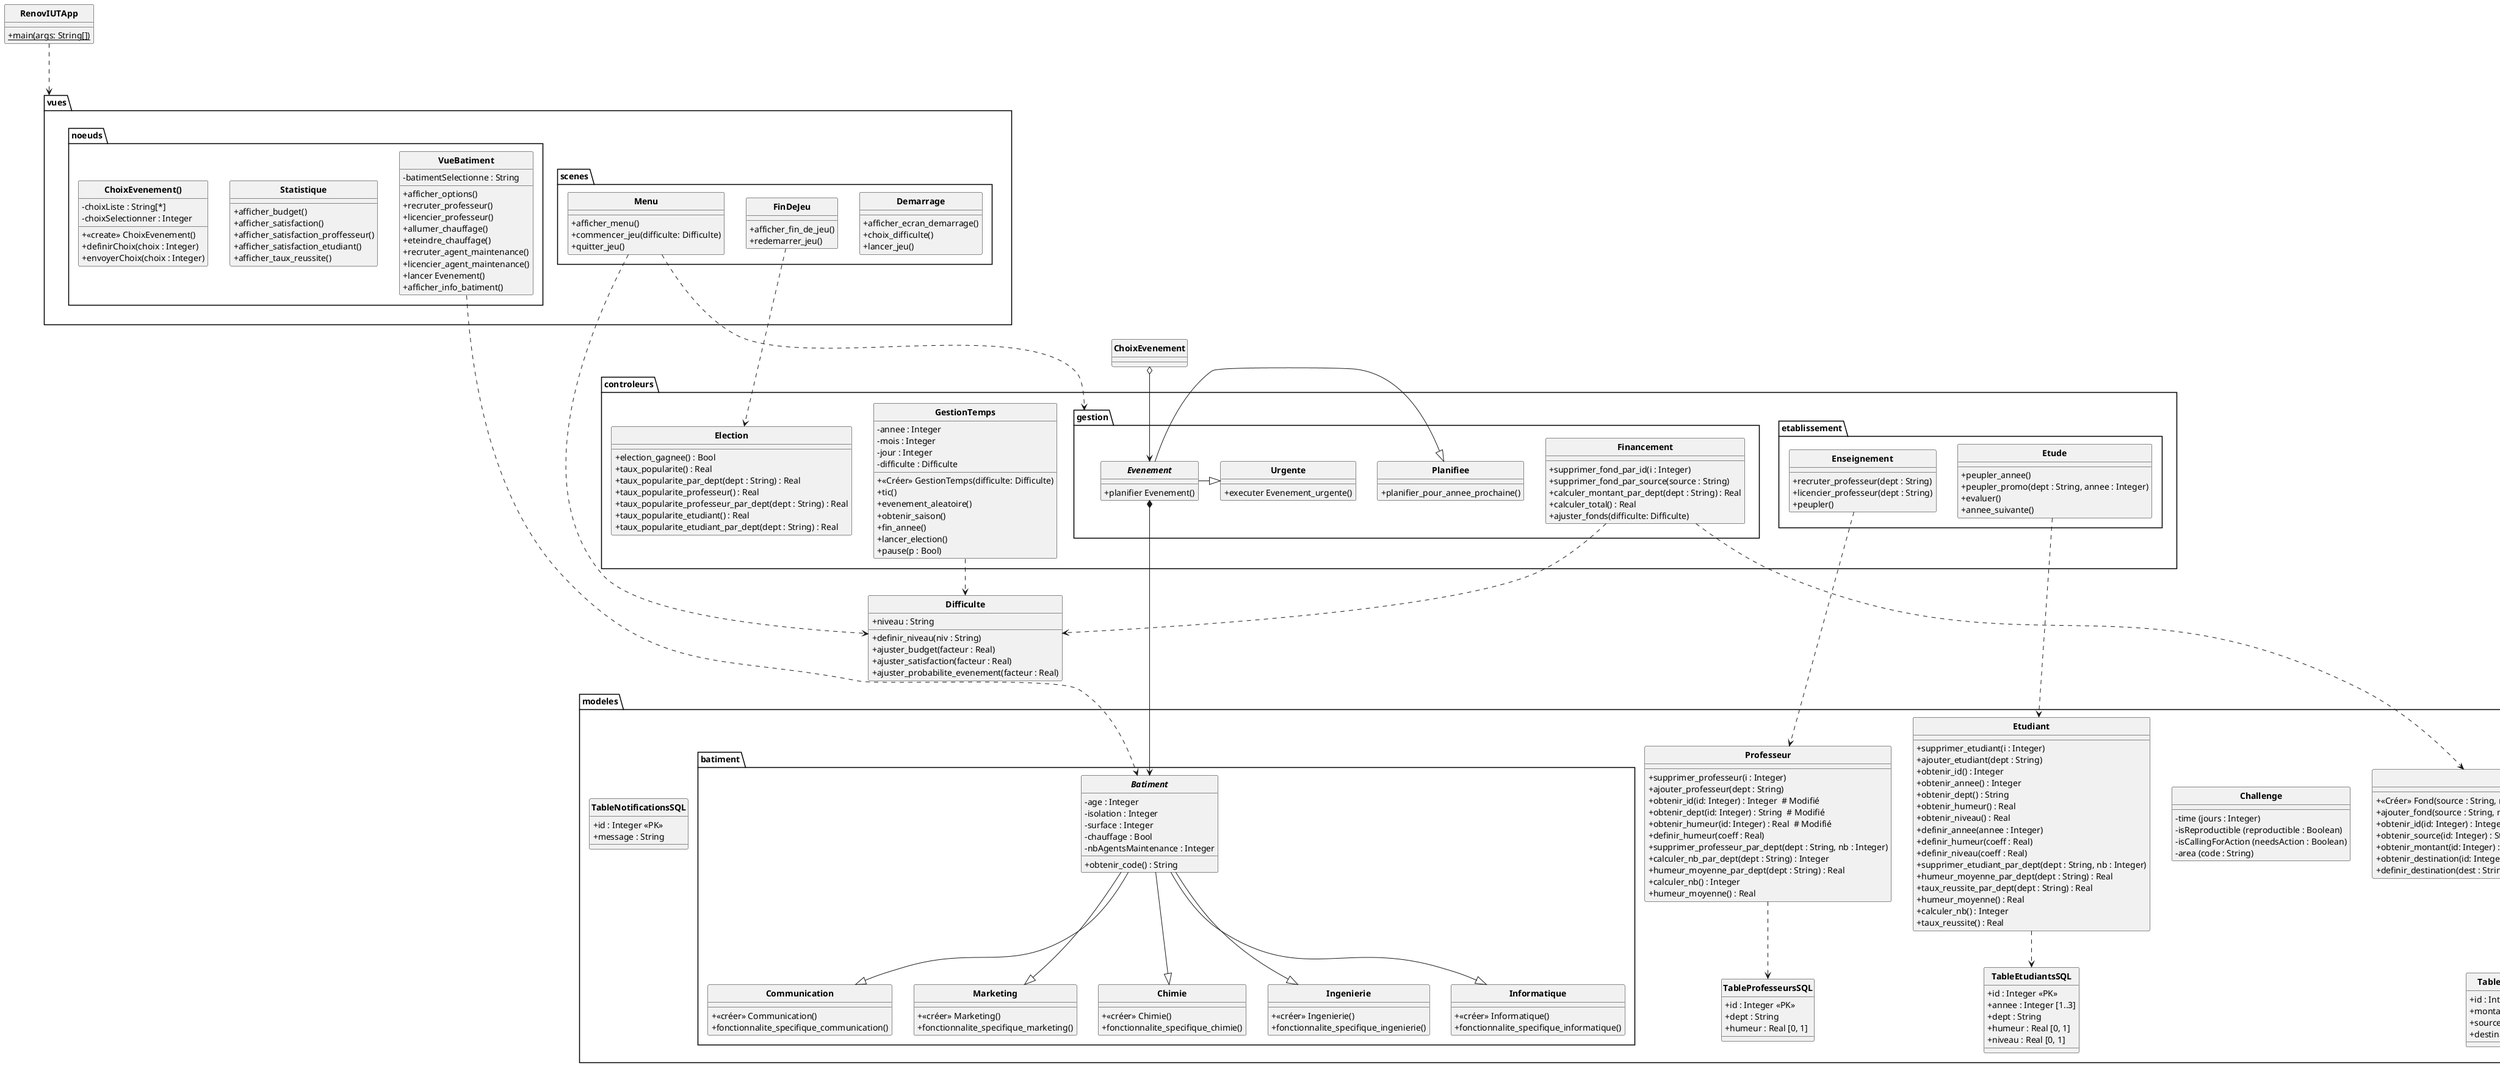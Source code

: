 @startuml RenovIUTApp

skinparam style strictuml
skinparam classAttributeIconSize 0
skinparam classFontStyle Bold
hide enum methods

class RenovIUTApp 
{
    + {static} main(args: String[])
}

package vues 
{
    package noeuds 
    {
        class VueBatiment 
        {
            - batimentSelectionne : String
            + afficher_options()
            + recruter_professeur()
            + licencier_professeur()
            + allumer_chauffage()
            + eteindre_chauffage()
            + recruter_agent_maintenance()
            + licencier_agent_maintenance()
            + lancer Evenement()
            + afficher_info_batiment()
        }

        class Statistique
        {
            + afficher_budget()
            + afficher_satisfaction()
            + afficher_satisfaction_proffesseur()
            + afficher_satisfaction_etudiant()
            + afficher_taux_reussite()
        }

        class ChoixEvenement()
        {
            - choixListe : String[*]
            - choixSelectionner : Integer
            + <<create>> ChoixEvenement()
            + definirChoix(choix : Integer)
            + envoyerChoix(choix : Integer)
            
        }
    }

    package scenes 
    {
        class Demarrage 
        {
            + afficher_ecran_demarrage()
            + choix_difficulte()
            + lancer_jeu()
        }

        class Menu 
        {
            + afficher_menu()
            + commencer_jeu(difficulte: Difficulte)
            + quitter_jeu()
        }

        class FinDeJeu 
        {
            + afficher_fin_de_jeu()
            + redemarrer_jeu()
        }
    }
}

package controleurs 
{
    class GestionTemps 
    {
        - annee : Integer
        - mois : Integer
        - jour : Integer
        - difficulte : Difficulte
        + <<Créer>> GestionTemps(difficulte: Difficulte)
        + tic()
        + evenement_aleatoire()
        + obtenir_saison()
        + fin_annee()
        + lancer_election()
        + pause(p : Bool)
    }

    package etablissement 
    {
        class Enseignement 
        {
            + recruter_professeur(dept : String)
            + licencier_professeur(dept : String)
            + peupler()
        }

        class Etude 
        {
            + peupler_annee()
            + peupler_promo(dept : String, annee : Integer)
            + evaluer()
            + annee_suivante()
        }
    }

    package gestion 
    {
        class Financement 
        {
            + supprimer_fond_par_id(i : Integer)
            + supprimer_fond_par_source(source : String)
            + calculer_montant_par_dept(dept : String) : Real
            + calculer_total() : Real
            + ajuster_fonds(difficulte: Difficulte)
        }

        abstract class Evenement 
        {

            + planifier Evenement()
        }

        class Planifiee 
        {
            + planifier_pour_annee_prochaine()
        }

        class Urgente 
        {
            + executer Evenement_urgente()
        }
    }

    class Election 
    {
        + election_gagnee() : Bool
        + taux_popularite() : Real
        + taux_popularite_par_dept(dept : String) : Real
        + taux_popularite_professeur() : Real
        + taux_popularite_professeur_par_dept(dept : String) : Real
        + taux_popularite_etudiant() : Real
        + taux_popularite_etudiant_par_dept(dept : String) : Real
    }
}

package modeles 
{
    class Challenge {
      - time (jours : Integer)
      - isReproductible (reproductible : Boolean)
      - isCallingForAction (needsAction : Boolean)
      - area (code : String)
    }

    package batiment 
    {
        abstract class Batiment 
        {
            - age : Integer
            - isolation : Integer
            - surface : Integer
            - chauffage : Bool
            - nbAgentsMaintenance : Integer
            + obtenir_code() : String
        }

        class Informatique 
        {
            + <<créer>> Informatique()
            + fonctionnalite_specifique_informatique()
        }

        class Communication 
        {
            + <<créer>> Communication()
            + fonctionnalite_specifique_communication()
        }

        class Marketing 
        {
            + <<créer>> Marketing()
            + fonctionnalite_specifique_marketing()
        }

        class Chimie 
        {
            + <<créer>> Chimie()
            + fonctionnalite_specifique_chimie()
        }

        class Ingenierie 
        {
            + <<créer>> Ingenierie()
            + fonctionnalite_specifique_ingenierie()
        }
    }

    class Etudiant 
    {
        + supprimer_etudiant(i : Integer)
        + ajouter_etudiant(dept : String)
        + obtenir_id() : Integer
        + obtenir_annee() : Integer
        + obtenir_dept() : String
        + obtenir_humeur() : Real
        + obtenir_niveau() : Real
        + definir_annee(annee : Integer)
        + definir_humeur(coeff : Real)
        + definir_niveau(coeff : Real)
        + supprimer_etudiant_par_dept(dept : String, nb : Integer)
        + humeur_moyenne_par_dept(dept : String) : Real
        + taux_reussite_par_dept(dept : String) : Real
        + humeur_moyenne() : Real
        + calculer_nb() : Integer
        + taux_reussite() : Real
    }

    class Professeur 
    {
        + supprimer_professeur(i : Integer)
        + ajouter_professeur(dept : String)
        + obtenir_id(id: Integer) : Integer  # Modifié
        + obtenir_dept(id: Integer) : String  # Modifié
        + obtenir_humeur(id: Integer) : Real  # Modifié
        + definir_humeur(coeff : Real)
        + supprimer_professeur_par_dept(dept : String, nb : Integer)
        + calculer_nb_par_dept(dept : String) : Integer
        + humeur_moyenne_par_dept(dept : String) : Real
        + calculer_nb() : Integer
        + humeur_moyenne() : Real
    }

    class Fond 
    {
        + <<Créer>> Fond(source : String, montant : Real, destination : String?)
        + ajouter_fond(source : String, montant : Real, destination : String?)
        + obtenir_id(id: Integer) : Integer  # Modifié
        + obtenir_source(id: Integer) : String  # Modifié
        + obtenir_montant(id: Integer) : Real  # Modifié
        + obtenir_destination(id: Integer) : String  # Modifié
        + definir_destination(dest : String)
    }

    class TableEtudiantsSQL 
    {
        + id : Integer <<PK>>
        + annee : Integer [1..3]
        + dept : String
        + humeur : Real [0, 1]
        + niveau : Real [0, 1]
    }

    class TableProfesseursSQL 
    {
        + id : Integer <<PK>>
        + dept : String
        + humeur : Real [0, 1]
    }

    class TableFondsSQL 
    {
        + id : Integer <<PK>>
        + montant : Real
        + source : String
        + destination : String
    }

    class TableNotificationsSQL 
    {
        + id : Integer <<PK>>
        + message : String
    }
}

class Difficulte 
{
    + niveau : String
    + definir_niveau(niv : String)
    + ajuster_budget(facteur : Real)
    + ajuster_satisfaction(facteur : Real)
    + ajuster_probabilite_evenement(facteur : Real)
}




RenovIUTApp ...> vues
VueBatiment ...> Batiment
Menu ...> gestion
FinDeJeu ..> Election
Etude ..> Etudiant
Enseignement ..> Professeur
Financement ..> Fond 
Evenement *---> Batiment
Etudiant ..> TableEtudiantsSQL
Professeur ..> TableProfesseursSQL
Fond ..> TableFondsSQL
ChoixEvenement o--> Evenement

Batiment --|> Informatique
Batiment --|> Communication
Batiment --|> Marketing
Batiment --|> Chimie
Batiment --|> Ingenierie
Evenement -|> Urgente 
Evenement -|> Planifiee

GestionTemps ..> Difficulte
Financement ..> Difficulte
Menu ..> Difficulte

@enduml
